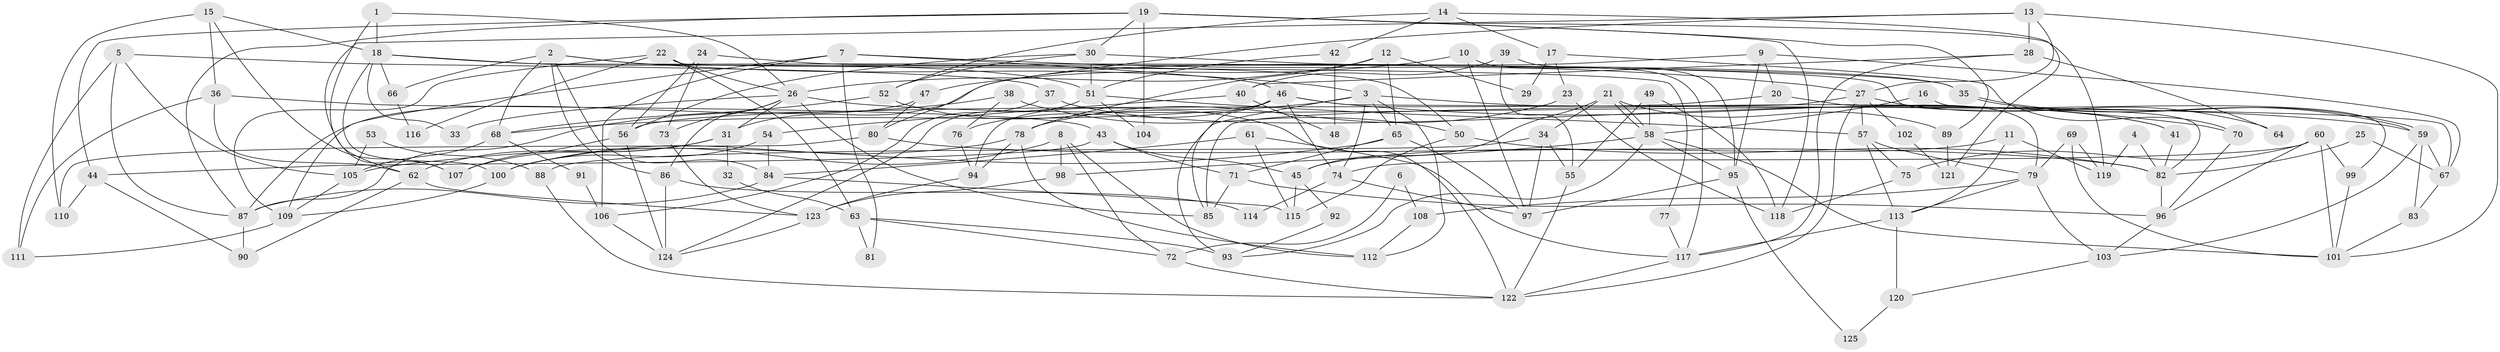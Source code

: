 // Generated by graph-tools (version 1.1) at 2025/50/03/09/25 03:50:13]
// undirected, 125 vertices, 250 edges
graph export_dot {
graph [start="1"]
  node [color=gray90,style=filled];
  1;
  2;
  3;
  4;
  5;
  6;
  7;
  8;
  9;
  10;
  11;
  12;
  13;
  14;
  15;
  16;
  17;
  18;
  19;
  20;
  21;
  22;
  23;
  24;
  25;
  26;
  27;
  28;
  29;
  30;
  31;
  32;
  33;
  34;
  35;
  36;
  37;
  38;
  39;
  40;
  41;
  42;
  43;
  44;
  45;
  46;
  47;
  48;
  49;
  50;
  51;
  52;
  53;
  54;
  55;
  56;
  57;
  58;
  59;
  60;
  61;
  62;
  63;
  64;
  65;
  66;
  67;
  68;
  69;
  70;
  71;
  72;
  73;
  74;
  75;
  76;
  77;
  78;
  79;
  80;
  81;
  82;
  83;
  84;
  85;
  86;
  87;
  88;
  89;
  90;
  91;
  92;
  93;
  94;
  95;
  96;
  97;
  98;
  99;
  100;
  101;
  102;
  103;
  104;
  105;
  106;
  107;
  108;
  109;
  110;
  111;
  112;
  113;
  114;
  115;
  116;
  117;
  118;
  119;
  120;
  121;
  122;
  123;
  124;
  125;
  1 -- 18;
  1 -- 107;
  1 -- 26;
  2 -- 3;
  2 -- 68;
  2 -- 50;
  2 -- 66;
  2 -- 84;
  2 -- 86;
  3 -- 65;
  3 -- 112;
  3 -- 41;
  3 -- 68;
  3 -- 74;
  3 -- 93;
  4 -- 82;
  4 -- 119;
  5 -- 37;
  5 -- 105;
  5 -- 87;
  5 -- 111;
  6 -- 108;
  6 -- 72;
  7 -- 27;
  7 -- 46;
  7 -- 81;
  7 -- 106;
  7 -- 109;
  8 -- 100;
  8 -- 72;
  8 -- 98;
  8 -- 112;
  9 -- 20;
  9 -- 95;
  9 -- 31;
  9 -- 67;
  10 -- 97;
  10 -- 47;
  10 -- 117;
  11 -- 45;
  11 -- 113;
  11 -- 119;
  12 -- 65;
  12 -- 26;
  12 -- 29;
  12 -- 78;
  13 -- 101;
  13 -- 62;
  13 -- 27;
  13 -- 28;
  13 -- 80;
  14 -- 17;
  14 -- 52;
  14 -- 42;
  14 -- 121;
  15 -- 18;
  15 -- 107;
  15 -- 36;
  15 -- 110;
  16 -- 58;
  16 -- 99;
  17 -- 70;
  17 -- 23;
  17 -- 29;
  18 -- 82;
  18 -- 100;
  18 -- 33;
  18 -- 51;
  18 -- 66;
  19 -- 119;
  19 -- 87;
  19 -- 30;
  19 -- 44;
  19 -- 89;
  19 -- 104;
  19 -- 118;
  20 -- 79;
  20 -- 56;
  21 -- 45;
  21 -- 58;
  21 -- 58;
  21 -- 34;
  21 -- 89;
  22 -- 109;
  22 -- 26;
  22 -- 63;
  22 -- 77;
  22 -- 116;
  23 -- 118;
  23 -- 78;
  24 -- 35;
  24 -- 73;
  24 -- 56;
  25 -- 67;
  25 -- 82;
  26 -- 59;
  26 -- 31;
  26 -- 33;
  26 -- 73;
  26 -- 85;
  26 -- 86;
  27 -- 122;
  27 -- 57;
  27 -- 64;
  27 -- 85;
  27 -- 102;
  28 -- 117;
  28 -- 40;
  28 -- 64;
  30 -- 56;
  30 -- 35;
  30 -- 51;
  30 -- 52;
  31 -- 32;
  31 -- 62;
  31 -- 107;
  32 -- 63;
  34 -- 55;
  34 -- 88;
  34 -- 97;
  35 -- 59;
  35 -- 59;
  36 -- 43;
  36 -- 62;
  36 -- 111;
  37 -- 106;
  37 -- 41;
  38 -- 87;
  38 -- 76;
  38 -- 50;
  39 -- 95;
  39 -- 55;
  39 -- 40;
  40 -- 48;
  40 -- 54;
  41 -- 82;
  42 -- 51;
  42 -- 48;
  43 -- 44;
  43 -- 71;
  43 -- 45;
  44 -- 90;
  44 -- 110;
  45 -- 115;
  45 -- 92;
  46 -- 85;
  46 -- 94;
  46 -- 67;
  46 -- 70;
  46 -- 74;
  46 -- 76;
  47 -- 80;
  47 -- 87;
  49 -- 118;
  49 -- 58;
  49 -- 55;
  50 -- 82;
  50 -- 115;
  51 -- 57;
  51 -- 104;
  51 -- 124;
  52 -- 68;
  52 -- 122;
  53 -- 88;
  53 -- 105;
  54 -- 84;
  54 -- 100;
  55 -- 122;
  56 -- 124;
  56 -- 107;
  57 -- 75;
  57 -- 79;
  57 -- 113;
  58 -- 98;
  58 -- 93;
  58 -- 95;
  58 -- 101;
  59 -- 67;
  59 -- 83;
  59 -- 103;
  60 -- 74;
  60 -- 101;
  60 -- 75;
  60 -- 96;
  60 -- 99;
  61 -- 117;
  61 -- 84;
  61 -- 115;
  62 -- 90;
  62 -- 123;
  63 -- 93;
  63 -- 72;
  63 -- 81;
  65 -- 71;
  65 -- 97;
  65 -- 105;
  66 -- 116;
  67 -- 83;
  68 -- 105;
  68 -- 91;
  69 -- 101;
  69 -- 79;
  69 -- 119;
  70 -- 96;
  71 -- 85;
  71 -- 96;
  72 -- 122;
  73 -- 123;
  74 -- 97;
  74 -- 114;
  75 -- 118;
  76 -- 94;
  77 -- 117;
  78 -- 100;
  78 -- 94;
  78 -- 112;
  79 -- 103;
  79 -- 108;
  79 -- 113;
  80 -- 110;
  80 -- 82;
  82 -- 96;
  83 -- 101;
  84 -- 115;
  84 -- 87;
  86 -- 114;
  86 -- 124;
  87 -- 90;
  88 -- 122;
  89 -- 121;
  91 -- 106;
  92 -- 93;
  94 -- 123;
  95 -- 97;
  95 -- 125;
  96 -- 103;
  98 -- 123;
  99 -- 101;
  100 -- 109;
  102 -- 121;
  103 -- 120;
  105 -- 109;
  106 -- 124;
  108 -- 112;
  109 -- 111;
  113 -- 117;
  113 -- 120;
  117 -- 122;
  120 -- 125;
  123 -- 124;
}
